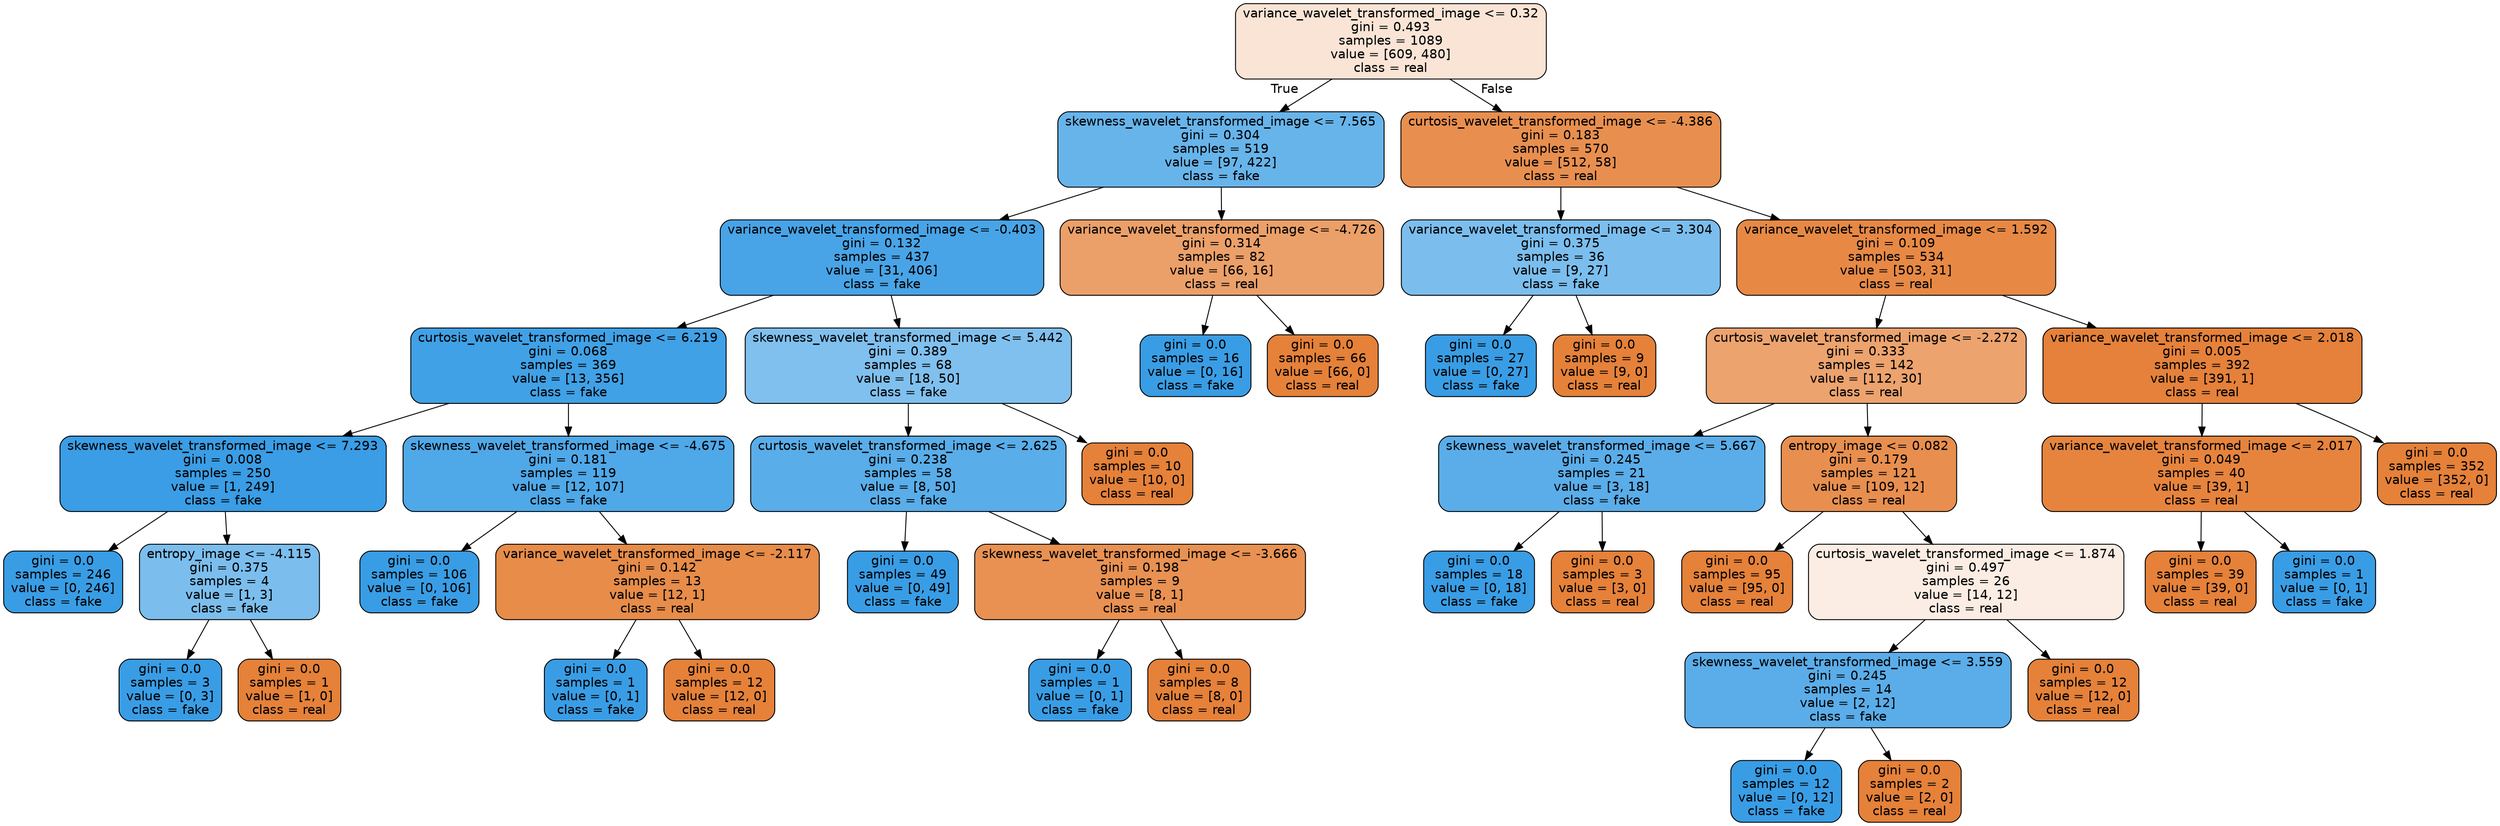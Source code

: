 digraph Tree {
node [shape=box, style="filled, rounded", color="black", fontname=helvetica] ;
edge [fontname=helvetica] ;
0 [label="variance_wavelet_transformed_image <= 0.32\ngini = 0.493\nsamples = 1089\nvalue = [609, 480]\nclass = real", fillcolor="#f9e4d5"] ;
1 [label="skewness_wavelet_transformed_image <= 7.565\ngini = 0.304\nsamples = 519\nvalue = [97, 422]\nclass = fake", fillcolor="#67b4eb"] ;
0 -> 1 [labeldistance=2.5, labelangle=45, headlabel="True"] ;
2 [label="variance_wavelet_transformed_image <= -0.403\ngini = 0.132\nsamples = 437\nvalue = [31, 406]\nclass = fake", fillcolor="#48a4e7"] ;
1 -> 2 ;
3 [label="curtosis_wavelet_transformed_image <= 6.219\ngini = 0.068\nsamples = 369\nvalue = [13, 356]\nclass = fake", fillcolor="#40a1e6"] ;
2 -> 3 ;
4 [label="skewness_wavelet_transformed_image <= 7.293\ngini = 0.008\nsamples = 250\nvalue = [1, 249]\nclass = fake", fillcolor="#3a9de5"] ;
3 -> 4 ;
5 [label="gini = 0.0\nsamples = 246\nvalue = [0, 246]\nclass = fake", fillcolor="#399de5"] ;
4 -> 5 ;
6 [label="entropy_image <= -4.115\ngini = 0.375\nsamples = 4\nvalue = [1, 3]\nclass = fake", fillcolor="#7bbeee"] ;
4 -> 6 ;
7 [label="gini = 0.0\nsamples = 3\nvalue = [0, 3]\nclass = fake", fillcolor="#399de5"] ;
6 -> 7 ;
8 [label="gini = 0.0\nsamples = 1\nvalue = [1, 0]\nclass = real", fillcolor="#e58139"] ;
6 -> 8 ;
9 [label="skewness_wavelet_transformed_image <= -4.675\ngini = 0.181\nsamples = 119\nvalue = [12, 107]\nclass = fake", fillcolor="#4fa8e8"] ;
3 -> 9 ;
10 [label="gini = 0.0\nsamples = 106\nvalue = [0, 106]\nclass = fake", fillcolor="#399de5"] ;
9 -> 10 ;
11 [label="variance_wavelet_transformed_image <= -2.117\ngini = 0.142\nsamples = 13\nvalue = [12, 1]\nclass = real", fillcolor="#e78c49"] ;
9 -> 11 ;
12 [label="gini = 0.0\nsamples = 1\nvalue = [0, 1]\nclass = fake", fillcolor="#399de5"] ;
11 -> 12 ;
13 [label="gini = 0.0\nsamples = 12\nvalue = [12, 0]\nclass = real", fillcolor="#e58139"] ;
11 -> 13 ;
14 [label="skewness_wavelet_transformed_image <= 5.442\ngini = 0.389\nsamples = 68\nvalue = [18, 50]\nclass = fake", fillcolor="#80c0ee"] ;
2 -> 14 ;
15 [label="curtosis_wavelet_transformed_image <= 2.625\ngini = 0.238\nsamples = 58\nvalue = [8, 50]\nclass = fake", fillcolor="#59ade9"] ;
14 -> 15 ;
16 [label="gini = 0.0\nsamples = 49\nvalue = [0, 49]\nclass = fake", fillcolor="#399de5"] ;
15 -> 16 ;
17 [label="skewness_wavelet_transformed_image <= -3.666\ngini = 0.198\nsamples = 9\nvalue = [8, 1]\nclass = real", fillcolor="#e89152"] ;
15 -> 17 ;
18 [label="gini = 0.0\nsamples = 1\nvalue = [0, 1]\nclass = fake", fillcolor="#399de5"] ;
17 -> 18 ;
19 [label="gini = 0.0\nsamples = 8\nvalue = [8, 0]\nclass = real", fillcolor="#e58139"] ;
17 -> 19 ;
20 [label="gini = 0.0\nsamples = 10\nvalue = [10, 0]\nclass = real", fillcolor="#e58139"] ;
14 -> 20 ;
21 [label="variance_wavelet_transformed_image <= -4.726\ngini = 0.314\nsamples = 82\nvalue = [66, 16]\nclass = real", fillcolor="#eba069"] ;
1 -> 21 ;
22 [label="gini = 0.0\nsamples = 16\nvalue = [0, 16]\nclass = fake", fillcolor="#399de5"] ;
21 -> 22 ;
23 [label="gini = 0.0\nsamples = 66\nvalue = [66, 0]\nclass = real", fillcolor="#e58139"] ;
21 -> 23 ;
24 [label="curtosis_wavelet_transformed_image <= -4.386\ngini = 0.183\nsamples = 570\nvalue = [512, 58]\nclass = real", fillcolor="#e88f4f"] ;
0 -> 24 [labeldistance=2.5, labelangle=-45, headlabel="False"] ;
25 [label="variance_wavelet_transformed_image <= 3.304\ngini = 0.375\nsamples = 36\nvalue = [9, 27]\nclass = fake", fillcolor="#7bbeee"] ;
24 -> 25 ;
26 [label="gini = 0.0\nsamples = 27\nvalue = [0, 27]\nclass = fake", fillcolor="#399de5"] ;
25 -> 26 ;
27 [label="gini = 0.0\nsamples = 9\nvalue = [9, 0]\nclass = real", fillcolor="#e58139"] ;
25 -> 27 ;
28 [label="variance_wavelet_transformed_image <= 1.592\ngini = 0.109\nsamples = 534\nvalue = [503, 31]\nclass = real", fillcolor="#e78945"] ;
24 -> 28 ;
29 [label="curtosis_wavelet_transformed_image <= -2.272\ngini = 0.333\nsamples = 142\nvalue = [112, 30]\nclass = real", fillcolor="#eca36e"] ;
28 -> 29 ;
30 [label="skewness_wavelet_transformed_image <= 5.667\ngini = 0.245\nsamples = 21\nvalue = [3, 18]\nclass = fake", fillcolor="#5aade9"] ;
29 -> 30 ;
31 [label="gini = 0.0\nsamples = 18\nvalue = [0, 18]\nclass = fake", fillcolor="#399de5"] ;
30 -> 31 ;
32 [label="gini = 0.0\nsamples = 3\nvalue = [3, 0]\nclass = real", fillcolor="#e58139"] ;
30 -> 32 ;
33 [label="entropy_image <= 0.082\ngini = 0.179\nsamples = 121\nvalue = [109, 12]\nclass = real", fillcolor="#e88f4f"] ;
29 -> 33 ;
34 [label="gini = 0.0\nsamples = 95\nvalue = [95, 0]\nclass = real", fillcolor="#e58139"] ;
33 -> 34 ;
35 [label="curtosis_wavelet_transformed_image <= 1.874\ngini = 0.497\nsamples = 26\nvalue = [14, 12]\nclass = real", fillcolor="#fbede3"] ;
33 -> 35 ;
36 [label="skewness_wavelet_transformed_image <= 3.559\ngini = 0.245\nsamples = 14\nvalue = [2, 12]\nclass = fake", fillcolor="#5aade9"] ;
35 -> 36 ;
37 [label="gini = 0.0\nsamples = 12\nvalue = [0, 12]\nclass = fake", fillcolor="#399de5"] ;
36 -> 37 ;
38 [label="gini = 0.0\nsamples = 2\nvalue = [2, 0]\nclass = real", fillcolor="#e58139"] ;
36 -> 38 ;
39 [label="gini = 0.0\nsamples = 12\nvalue = [12, 0]\nclass = real", fillcolor="#e58139"] ;
35 -> 39 ;
40 [label="variance_wavelet_transformed_image <= 2.018\ngini = 0.005\nsamples = 392\nvalue = [391, 1]\nclass = real", fillcolor="#e5813a"] ;
28 -> 40 ;
41 [label="variance_wavelet_transformed_image <= 2.017\ngini = 0.049\nsamples = 40\nvalue = [39, 1]\nclass = real", fillcolor="#e6843e"] ;
40 -> 41 ;
42 [label="gini = 0.0\nsamples = 39\nvalue = [39, 0]\nclass = real", fillcolor="#e58139"] ;
41 -> 42 ;
43 [label="gini = 0.0\nsamples = 1\nvalue = [0, 1]\nclass = fake", fillcolor="#399de5"] ;
41 -> 43 ;
44 [label="gini = 0.0\nsamples = 352\nvalue = [352, 0]\nclass = real", fillcolor="#e58139"] ;
40 -> 44 ;
}